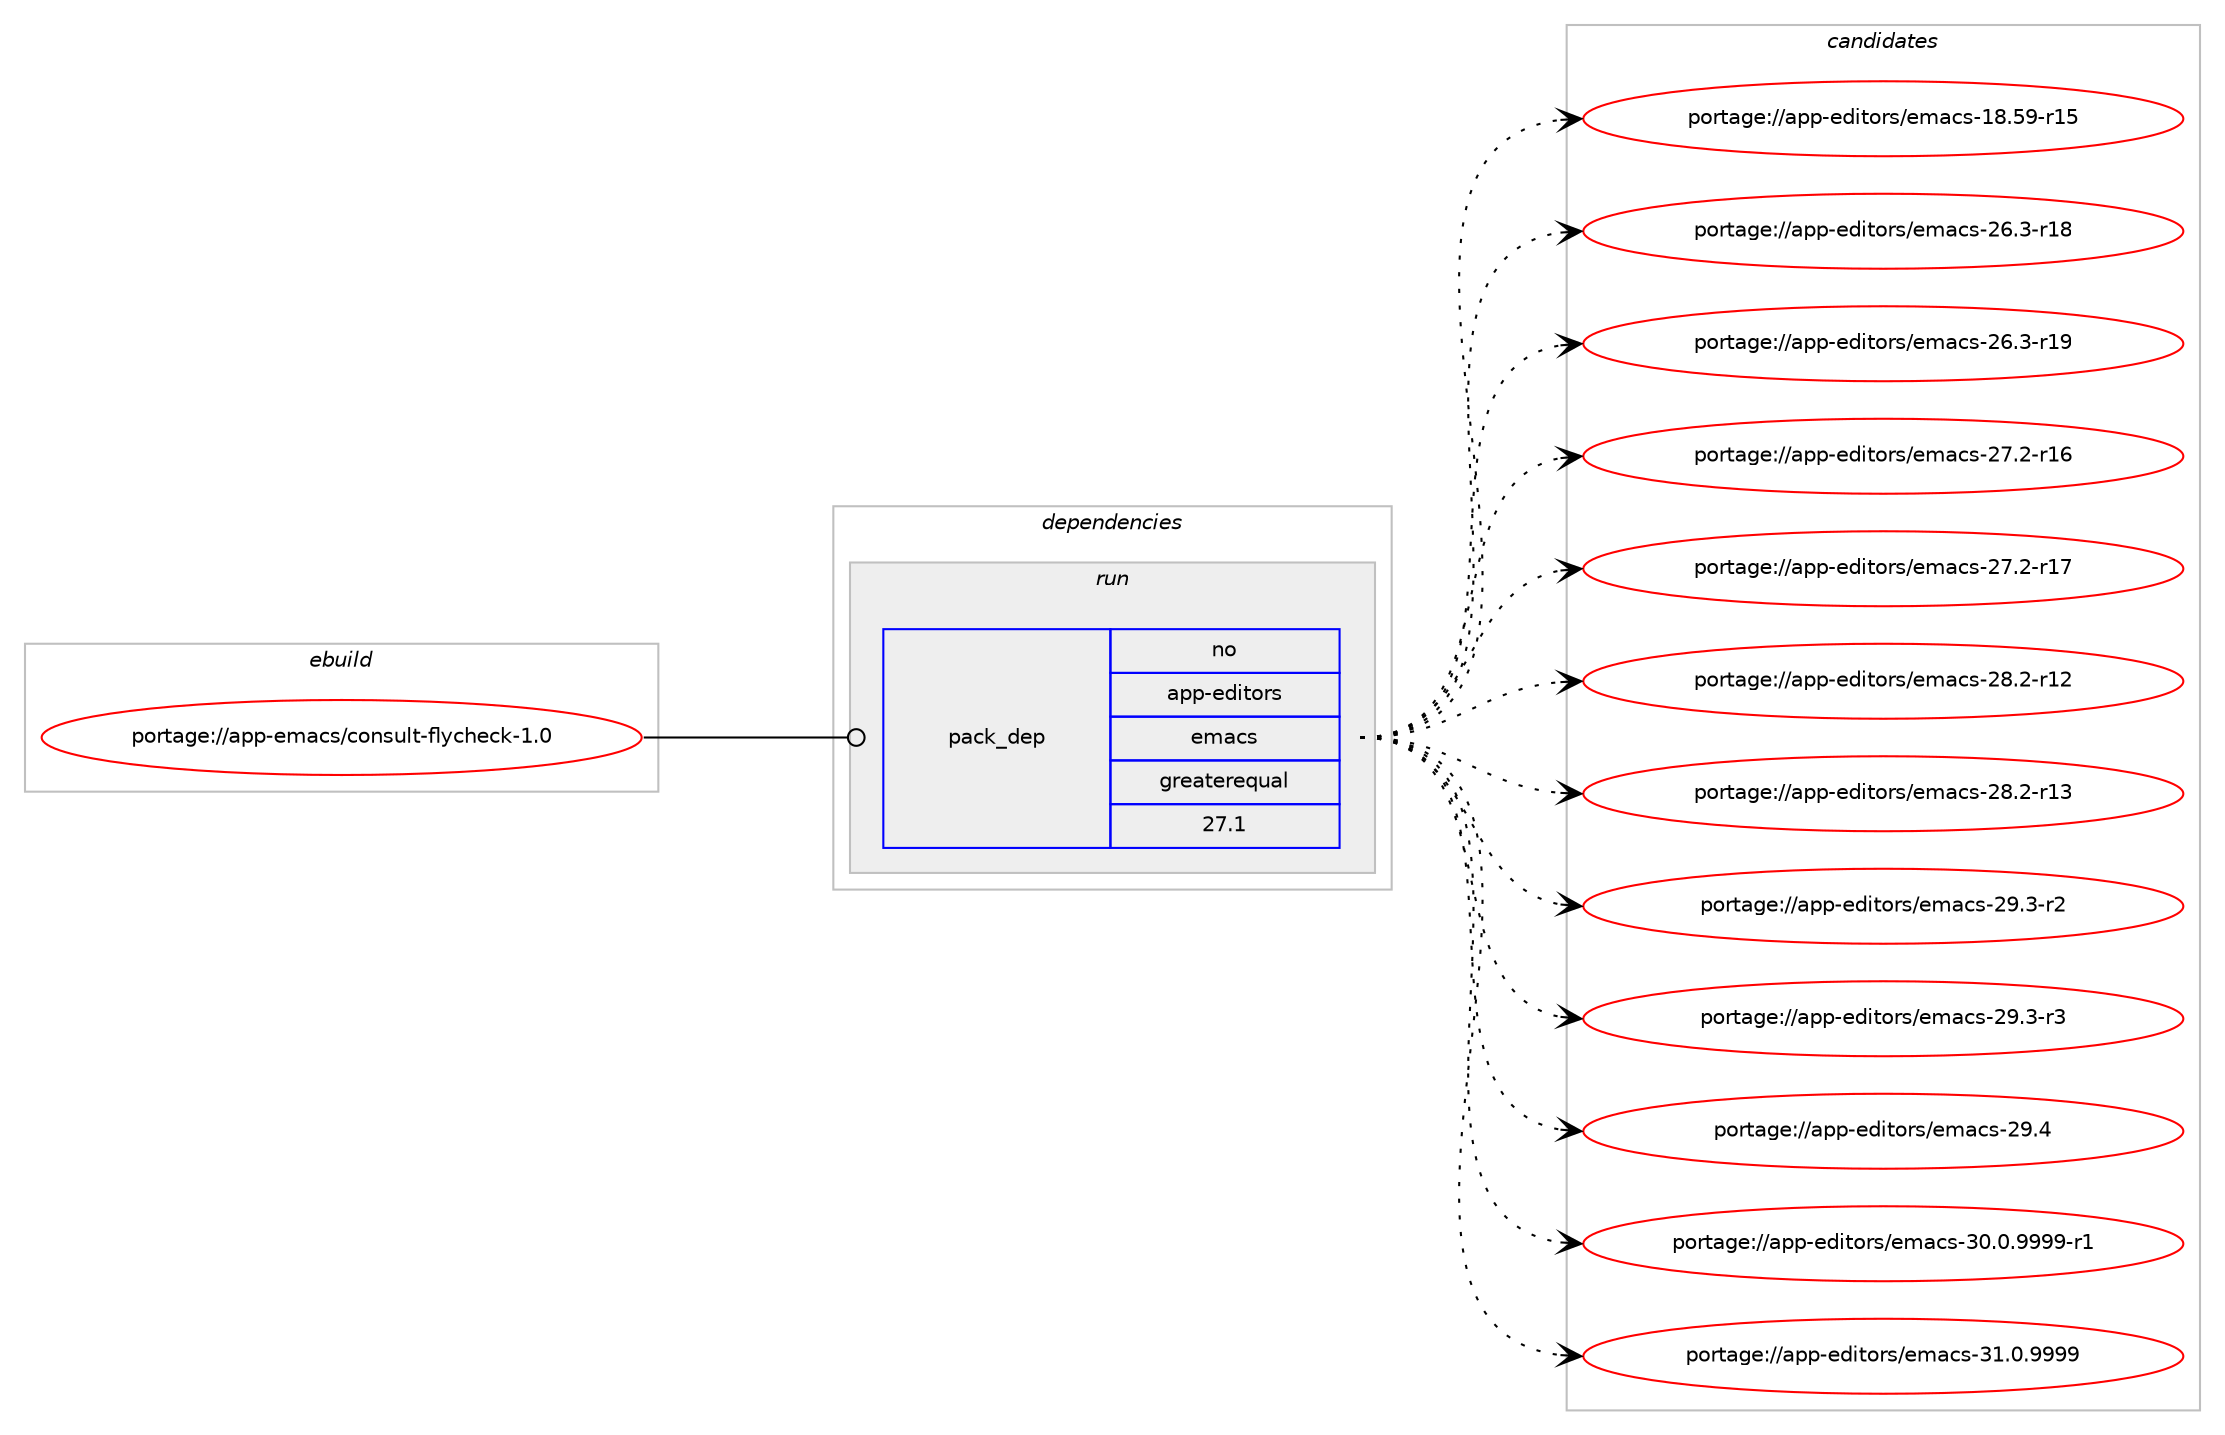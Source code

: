 digraph prolog {

# *************
# Graph options
# *************

newrank=true;
concentrate=true;
compound=true;
graph [rankdir=LR,fontname=Helvetica,fontsize=10,ranksep=1.5];#, ranksep=2.5, nodesep=0.2];
edge  [arrowhead=vee];
node  [fontname=Helvetica,fontsize=10];

# **********
# The ebuild
# **********

subgraph cluster_leftcol {
color=gray;
rank=same;
label=<<i>ebuild</i>>;
id [label="portage://app-emacs/consult-flycheck-1.0", color=red, width=4, href="../app-emacs/consult-flycheck-1.0.svg"];
}

# ****************
# The dependencies
# ****************

subgraph cluster_midcol {
color=gray;
label=<<i>dependencies</i>>;
subgraph cluster_compile {
fillcolor="#eeeeee";
style=filled;
label=<<i>compile</i>>;
}
subgraph cluster_compileandrun {
fillcolor="#eeeeee";
style=filled;
label=<<i>compile and run</i>>;
}
subgraph cluster_run {
fillcolor="#eeeeee";
style=filled;
label=<<i>run</i>>;
subgraph pack3520 {
dependency9683 [label=<<TABLE BORDER="0" CELLBORDER="1" CELLSPACING="0" CELLPADDING="4" WIDTH="220"><TR><TD ROWSPAN="6" CELLPADDING="30">pack_dep</TD></TR><TR><TD WIDTH="110">no</TD></TR><TR><TD>app-editors</TD></TR><TR><TD>emacs</TD></TR><TR><TD>greaterequal</TD></TR><TR><TD>27.1</TD></TR></TABLE>>, shape=none, color=blue];
}
id:e -> dependency9683:w [weight=20,style="solid",arrowhead="odot"];
# *** BEGIN UNKNOWN DEPENDENCY TYPE (TODO) ***
# id -> package_dependency(portage://app-emacs/consult-flycheck-1.0,run,no,app-emacs,consult,none,[,,],[],[])
# *** END UNKNOWN DEPENDENCY TYPE (TODO) ***

# *** BEGIN UNKNOWN DEPENDENCY TYPE (TODO) ***
# id -> package_dependency(portage://app-emacs/consult-flycheck-1.0,run,no,app-emacs,flycheck,none,[,,],[],[])
# *** END UNKNOWN DEPENDENCY TYPE (TODO) ***

}
}

# **************
# The candidates
# **************

subgraph cluster_choices {
rank=same;
color=gray;
label=<<i>candidates</i>>;

subgraph choice3520 {
color=black;
nodesep=1;
choice9711211245101100105116111114115471011099799115454956465357451144953 [label="portage://app-editors/emacs-18.59-r15", color=red, width=4,href="../app-editors/emacs-18.59-r15.svg"];
choice97112112451011001051161111141154710110997991154550544651451144956 [label="portage://app-editors/emacs-26.3-r18", color=red, width=4,href="../app-editors/emacs-26.3-r18.svg"];
choice97112112451011001051161111141154710110997991154550544651451144957 [label="portage://app-editors/emacs-26.3-r19", color=red, width=4,href="../app-editors/emacs-26.3-r19.svg"];
choice97112112451011001051161111141154710110997991154550554650451144954 [label="portage://app-editors/emacs-27.2-r16", color=red, width=4,href="../app-editors/emacs-27.2-r16.svg"];
choice97112112451011001051161111141154710110997991154550554650451144955 [label="portage://app-editors/emacs-27.2-r17", color=red, width=4,href="../app-editors/emacs-27.2-r17.svg"];
choice97112112451011001051161111141154710110997991154550564650451144950 [label="portage://app-editors/emacs-28.2-r12", color=red, width=4,href="../app-editors/emacs-28.2-r12.svg"];
choice97112112451011001051161111141154710110997991154550564650451144951 [label="portage://app-editors/emacs-28.2-r13", color=red, width=4,href="../app-editors/emacs-28.2-r13.svg"];
choice971121124510110010511611111411547101109979911545505746514511450 [label="portage://app-editors/emacs-29.3-r2", color=red, width=4,href="../app-editors/emacs-29.3-r2.svg"];
choice971121124510110010511611111411547101109979911545505746514511451 [label="portage://app-editors/emacs-29.3-r3", color=red, width=4,href="../app-editors/emacs-29.3-r3.svg"];
choice97112112451011001051161111141154710110997991154550574652 [label="portage://app-editors/emacs-29.4", color=red, width=4,href="../app-editors/emacs-29.4.svg"];
choice9711211245101100105116111114115471011099799115455148464846575757574511449 [label="portage://app-editors/emacs-30.0.9999-r1", color=red, width=4,href="../app-editors/emacs-30.0.9999-r1.svg"];
choice971121124510110010511611111411547101109979911545514946484657575757 [label="portage://app-editors/emacs-31.0.9999", color=red, width=4,href="../app-editors/emacs-31.0.9999.svg"];
dependency9683:e -> choice9711211245101100105116111114115471011099799115454956465357451144953:w [style=dotted,weight="100"];
dependency9683:e -> choice97112112451011001051161111141154710110997991154550544651451144956:w [style=dotted,weight="100"];
dependency9683:e -> choice97112112451011001051161111141154710110997991154550544651451144957:w [style=dotted,weight="100"];
dependency9683:e -> choice97112112451011001051161111141154710110997991154550554650451144954:w [style=dotted,weight="100"];
dependency9683:e -> choice97112112451011001051161111141154710110997991154550554650451144955:w [style=dotted,weight="100"];
dependency9683:e -> choice97112112451011001051161111141154710110997991154550564650451144950:w [style=dotted,weight="100"];
dependency9683:e -> choice97112112451011001051161111141154710110997991154550564650451144951:w [style=dotted,weight="100"];
dependency9683:e -> choice971121124510110010511611111411547101109979911545505746514511450:w [style=dotted,weight="100"];
dependency9683:e -> choice971121124510110010511611111411547101109979911545505746514511451:w [style=dotted,weight="100"];
dependency9683:e -> choice97112112451011001051161111141154710110997991154550574652:w [style=dotted,weight="100"];
dependency9683:e -> choice9711211245101100105116111114115471011099799115455148464846575757574511449:w [style=dotted,weight="100"];
dependency9683:e -> choice971121124510110010511611111411547101109979911545514946484657575757:w [style=dotted,weight="100"];
}
}

}
